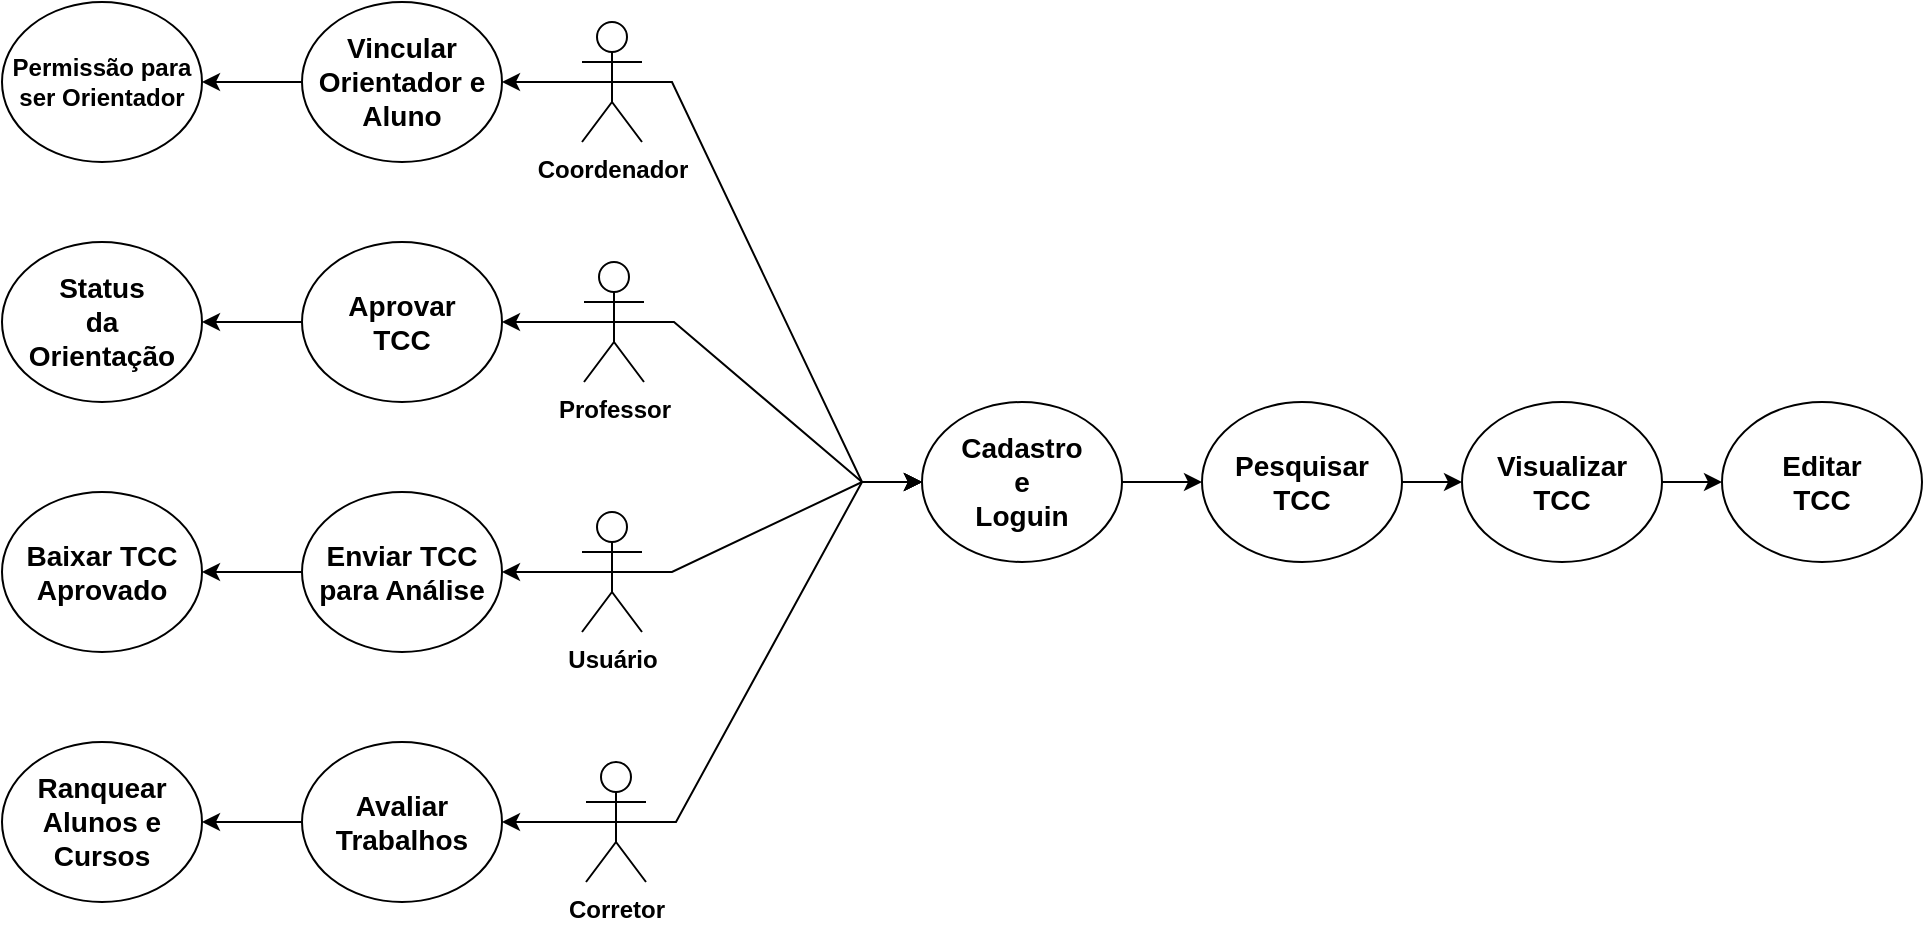 <mxfile version="21.3.2" type="github">
  <diagram name="Page-1" id="b5b7bab2-c9e2-2cf4-8b2a-24fd1a2a6d21">
    <mxGraphModel dx="544" dy="598" grid="1" gridSize="10" guides="1" tooltips="1" connect="1" arrows="1" fold="1" page="1" pageScale="1" pageWidth="827" pageHeight="1169" background="none" math="0" shadow="0">
      <root>
        <mxCell id="0" />
        <mxCell id="1" parent="0" />
        <mxCell id="39Vs8Bn4wgAk7Haaq22x-6" style="edgeStyle=entityRelationEdgeStyle;rounded=0;orthogonalLoop=1;jettySize=auto;html=1;exitX=0.5;exitY=0.5;exitDx=0;exitDy=0;exitPerimeter=0;" edge="1" parent="1" source="39Vs8Bn4wgAk7Haaq22x-1" target="39Vs8Bn4wgAk7Haaq22x-5">
          <mxGeometry relative="1" as="geometry" />
        </mxCell>
        <mxCell id="39Vs8Bn4wgAk7Haaq22x-17" style="edgeStyle=orthogonalEdgeStyle;rounded=0;orthogonalLoop=1;jettySize=auto;html=1;exitX=0.5;exitY=0.5;exitDx=0;exitDy=0;exitPerimeter=0;entryX=1;entryY=0.5;entryDx=0;entryDy=0;" edge="1" parent="1" source="39Vs8Bn4wgAk7Haaq22x-1" target="39Vs8Bn4wgAk7Haaq22x-16">
          <mxGeometry relative="1" as="geometry" />
        </mxCell>
        <mxCell id="39Vs8Bn4wgAk7Haaq22x-1" value="&lt;b&gt;Usuário&lt;/b&gt;" style="shape=umlActor;verticalLabelPosition=bottom;verticalAlign=top;html=1;" vertex="1" parent="1">
          <mxGeometry x="450" y="555" width="30" height="60" as="geometry" />
        </mxCell>
        <mxCell id="39Vs8Bn4wgAk7Haaq22x-7" style="edgeStyle=entityRelationEdgeStyle;rounded=0;orthogonalLoop=1;jettySize=auto;html=1;exitX=0.5;exitY=0.5;exitDx=0;exitDy=0;exitPerimeter=0;entryX=0;entryY=0.5;entryDx=0;entryDy=0;" edge="1" parent="1" source="39Vs8Bn4wgAk7Haaq22x-2" target="39Vs8Bn4wgAk7Haaq22x-5">
          <mxGeometry relative="1" as="geometry">
            <mxPoint x="600" y="540" as="targetPoint" />
          </mxGeometry>
        </mxCell>
        <mxCell id="39Vs8Bn4wgAk7Haaq22x-22" style="edgeStyle=orthogonalEdgeStyle;rounded=0;orthogonalLoop=1;jettySize=auto;html=1;exitX=0.5;exitY=0.5;exitDx=0;exitDy=0;exitPerimeter=0;entryX=1;entryY=0.5;entryDx=0;entryDy=0;" edge="1" parent="1" source="39Vs8Bn4wgAk7Haaq22x-2" target="39Vs8Bn4wgAk7Haaq22x-21">
          <mxGeometry relative="1" as="geometry" />
        </mxCell>
        <mxCell id="39Vs8Bn4wgAk7Haaq22x-2" value="&lt;b&gt;Professor&lt;/b&gt;" style="shape=umlActor;verticalLabelPosition=bottom;verticalAlign=top;html=1;" vertex="1" parent="1">
          <mxGeometry x="451" y="430" width="30" height="60" as="geometry" />
        </mxCell>
        <mxCell id="39Vs8Bn4wgAk7Haaq22x-9" style="edgeStyle=entityRelationEdgeStyle;rounded=0;orthogonalLoop=1;jettySize=auto;html=1;exitX=0.5;exitY=0.5;exitDx=0;exitDy=0;exitPerimeter=0;entryX=0;entryY=0.5;entryDx=0;entryDy=0;" edge="1" parent="1" source="39Vs8Bn4wgAk7Haaq22x-3" target="39Vs8Bn4wgAk7Haaq22x-5">
          <mxGeometry relative="1" as="geometry" />
        </mxCell>
        <mxCell id="39Vs8Bn4wgAk7Haaq22x-26" style="edgeStyle=orthogonalEdgeStyle;rounded=0;orthogonalLoop=1;jettySize=auto;html=1;exitX=0.5;exitY=0.5;exitDx=0;exitDy=0;exitPerimeter=0;entryX=1;entryY=0.5;entryDx=0;entryDy=0;" edge="1" parent="1" source="39Vs8Bn4wgAk7Haaq22x-3" target="39Vs8Bn4wgAk7Haaq22x-25">
          <mxGeometry relative="1" as="geometry" />
        </mxCell>
        <mxCell id="39Vs8Bn4wgAk7Haaq22x-3" value="&lt;b&gt;Corretor&lt;/b&gt;" style="shape=umlActor;verticalLabelPosition=bottom;verticalAlign=top;html=1;" vertex="1" parent="1">
          <mxGeometry x="452" y="680" width="30" height="60" as="geometry" />
        </mxCell>
        <mxCell id="39Vs8Bn4wgAk7Haaq22x-8" style="edgeStyle=entityRelationEdgeStyle;rounded=0;orthogonalLoop=1;jettySize=auto;html=1;exitX=0.5;exitY=0.5;exitDx=0;exitDy=0;exitPerimeter=0;entryX=0;entryY=0.5;entryDx=0;entryDy=0;" edge="1" parent="1" source="39Vs8Bn4wgAk7Haaq22x-4" target="39Vs8Bn4wgAk7Haaq22x-5">
          <mxGeometry relative="1" as="geometry" />
        </mxCell>
        <mxCell id="39Vs8Bn4wgAk7Haaq22x-30" style="edgeStyle=orthogonalEdgeStyle;rounded=0;orthogonalLoop=1;jettySize=auto;html=1;exitX=0.5;exitY=0.5;exitDx=0;exitDy=0;exitPerimeter=0;entryX=1;entryY=0.5;entryDx=0;entryDy=0;" edge="1" parent="1" source="39Vs8Bn4wgAk7Haaq22x-4" target="39Vs8Bn4wgAk7Haaq22x-29">
          <mxGeometry relative="1" as="geometry" />
        </mxCell>
        <mxCell id="39Vs8Bn4wgAk7Haaq22x-4" value="&lt;b&gt;Coordenador&lt;/b&gt;" style="shape=umlActor;verticalLabelPosition=bottom;verticalAlign=top;html=1;" vertex="1" parent="1">
          <mxGeometry x="450" y="310" width="30" height="60" as="geometry" />
        </mxCell>
        <mxCell id="39Vs8Bn4wgAk7Haaq22x-11" value="" style="edgeStyle=orthogonalEdgeStyle;rounded=0;orthogonalLoop=1;jettySize=auto;html=1;" edge="1" parent="1" source="39Vs8Bn4wgAk7Haaq22x-5" target="39Vs8Bn4wgAk7Haaq22x-10">
          <mxGeometry relative="1" as="geometry" />
        </mxCell>
        <mxCell id="39Vs8Bn4wgAk7Haaq22x-5" value="&lt;b&gt;&lt;font style=&quot;font-size: 14px;&quot;&gt;Cadastro&lt;br&gt;e&lt;br&gt;Loguin&lt;/font&gt;&lt;/b&gt;" style="ellipse;whiteSpace=wrap;html=1;" vertex="1" parent="1">
          <mxGeometry x="620" y="500" width="100" height="80" as="geometry" />
        </mxCell>
        <mxCell id="39Vs8Bn4wgAk7Haaq22x-13" value="" style="edgeStyle=orthogonalEdgeStyle;rounded=0;orthogonalLoop=1;jettySize=auto;html=1;" edge="1" parent="1" source="39Vs8Bn4wgAk7Haaq22x-10" target="39Vs8Bn4wgAk7Haaq22x-12">
          <mxGeometry relative="1" as="geometry" />
        </mxCell>
        <mxCell id="39Vs8Bn4wgAk7Haaq22x-10" value="&lt;b&gt;&lt;font style=&quot;font-size: 14px;&quot;&gt;Pesquisar&lt;br&gt;TCC&lt;/font&gt;&lt;/b&gt;" style="ellipse;whiteSpace=wrap;html=1;" vertex="1" parent="1">
          <mxGeometry x="760" y="500" width="100" height="80" as="geometry" />
        </mxCell>
        <mxCell id="39Vs8Bn4wgAk7Haaq22x-15" value="" style="edgeStyle=orthogonalEdgeStyle;rounded=0;orthogonalLoop=1;jettySize=auto;html=1;" edge="1" parent="1" source="39Vs8Bn4wgAk7Haaq22x-12" target="39Vs8Bn4wgAk7Haaq22x-14">
          <mxGeometry relative="1" as="geometry" />
        </mxCell>
        <mxCell id="39Vs8Bn4wgAk7Haaq22x-12" value="&lt;b&gt;&lt;font style=&quot;font-size: 14px;&quot;&gt;Visualizar&lt;br&gt;TCC&lt;/font&gt;&lt;/b&gt;" style="ellipse;whiteSpace=wrap;html=1;" vertex="1" parent="1">
          <mxGeometry x="890" y="500" width="100" height="80" as="geometry" />
        </mxCell>
        <mxCell id="39Vs8Bn4wgAk7Haaq22x-14" value="&lt;b&gt;&lt;font style=&quot;font-size: 14px;&quot;&gt;Editar&lt;br&gt;TCC&lt;/font&gt;&lt;/b&gt;" style="ellipse;whiteSpace=wrap;html=1;" vertex="1" parent="1">
          <mxGeometry x="1020" y="500" width="100" height="80" as="geometry" />
        </mxCell>
        <mxCell id="39Vs8Bn4wgAk7Haaq22x-20" value="" style="edgeStyle=orthogonalEdgeStyle;rounded=0;orthogonalLoop=1;jettySize=auto;html=1;" edge="1" parent="1" source="39Vs8Bn4wgAk7Haaq22x-16" target="39Vs8Bn4wgAk7Haaq22x-19">
          <mxGeometry relative="1" as="geometry" />
        </mxCell>
        <mxCell id="39Vs8Bn4wgAk7Haaq22x-16" value="&lt;b&gt;&lt;font style=&quot;font-size: 14px;&quot;&gt;Enviar TCC&lt;br&gt;para Análise&lt;/font&gt;&lt;/b&gt;" style="ellipse;whiteSpace=wrap;html=1;" vertex="1" parent="1">
          <mxGeometry x="310" y="545" width="100" height="80" as="geometry" />
        </mxCell>
        <mxCell id="39Vs8Bn4wgAk7Haaq22x-19" value="&lt;b&gt;&lt;font style=&quot;font-size: 14px;&quot;&gt;Baixar TCC&lt;br&gt;Aprovado&lt;/font&gt;&lt;/b&gt;" style="ellipse;whiteSpace=wrap;html=1;" vertex="1" parent="1">
          <mxGeometry x="160" y="545" width="100" height="80" as="geometry" />
        </mxCell>
        <mxCell id="39Vs8Bn4wgAk7Haaq22x-24" value="" style="edgeStyle=orthogonalEdgeStyle;rounded=0;orthogonalLoop=1;jettySize=auto;html=1;" edge="1" parent="1" source="39Vs8Bn4wgAk7Haaq22x-21" target="39Vs8Bn4wgAk7Haaq22x-23">
          <mxGeometry relative="1" as="geometry" />
        </mxCell>
        <mxCell id="39Vs8Bn4wgAk7Haaq22x-21" value="&lt;b&gt;&lt;font style=&quot;font-size: 14px;&quot;&gt;Aprovar&lt;br&gt;TCC&lt;/font&gt;&lt;/b&gt;" style="ellipse;whiteSpace=wrap;html=1;" vertex="1" parent="1">
          <mxGeometry x="310" y="420" width="100" height="80" as="geometry" />
        </mxCell>
        <mxCell id="39Vs8Bn4wgAk7Haaq22x-23" value="&lt;b&gt;&lt;font style=&quot;font-size: 14px;&quot;&gt;Status&lt;br&gt;da&lt;br&gt;Orientação&lt;/font&gt;&lt;/b&gt;" style="ellipse;whiteSpace=wrap;html=1;" vertex="1" parent="1">
          <mxGeometry x="160" y="420" width="100" height="80" as="geometry" />
        </mxCell>
        <mxCell id="39Vs8Bn4wgAk7Haaq22x-28" value="" style="edgeStyle=orthogonalEdgeStyle;rounded=0;orthogonalLoop=1;jettySize=auto;html=1;" edge="1" parent="1" source="39Vs8Bn4wgAk7Haaq22x-25" target="39Vs8Bn4wgAk7Haaq22x-27">
          <mxGeometry relative="1" as="geometry" />
        </mxCell>
        <mxCell id="39Vs8Bn4wgAk7Haaq22x-25" value="&lt;b&gt;&lt;font style=&quot;font-size: 14px;&quot;&gt;Avaliar&lt;br&gt;Trabalhos&lt;/font&gt;&lt;/b&gt;" style="ellipse;whiteSpace=wrap;html=1;" vertex="1" parent="1">
          <mxGeometry x="310" y="670" width="100" height="80" as="geometry" />
        </mxCell>
        <mxCell id="39Vs8Bn4wgAk7Haaq22x-27" value="&lt;b&gt;&lt;font style=&quot;font-size: 14px;&quot;&gt;Ranquear&lt;br&gt;Alunos e&lt;br&gt;Cursos&lt;/font&gt;&lt;/b&gt;" style="ellipse;whiteSpace=wrap;html=1;" vertex="1" parent="1">
          <mxGeometry x="160" y="670" width="100" height="80" as="geometry" />
        </mxCell>
        <mxCell id="39Vs8Bn4wgAk7Haaq22x-32" value="" style="edgeStyle=orthogonalEdgeStyle;rounded=0;orthogonalLoop=1;jettySize=auto;html=1;" edge="1" parent="1" source="39Vs8Bn4wgAk7Haaq22x-29" target="39Vs8Bn4wgAk7Haaq22x-31">
          <mxGeometry relative="1" as="geometry" />
        </mxCell>
        <mxCell id="39Vs8Bn4wgAk7Haaq22x-29" value="&lt;b&gt;&lt;font style=&quot;font-size: 14px;&quot;&gt;Vincular&lt;br&gt;Orientador e&lt;br&gt;Aluno&lt;/font&gt;&lt;/b&gt;" style="ellipse;whiteSpace=wrap;html=1;" vertex="1" parent="1">
          <mxGeometry x="310" y="300" width="100" height="80" as="geometry" />
        </mxCell>
        <mxCell id="39Vs8Bn4wgAk7Haaq22x-31" value="&lt;font style=&quot;font-size: 12px;&quot;&gt;&lt;b&gt;Permissão para&lt;br&gt;ser Orientador&lt;/b&gt;&lt;/font&gt;" style="ellipse;whiteSpace=wrap;html=1;" vertex="1" parent="1">
          <mxGeometry x="160" y="300" width="100" height="80" as="geometry" />
        </mxCell>
      </root>
    </mxGraphModel>
  </diagram>
</mxfile>
